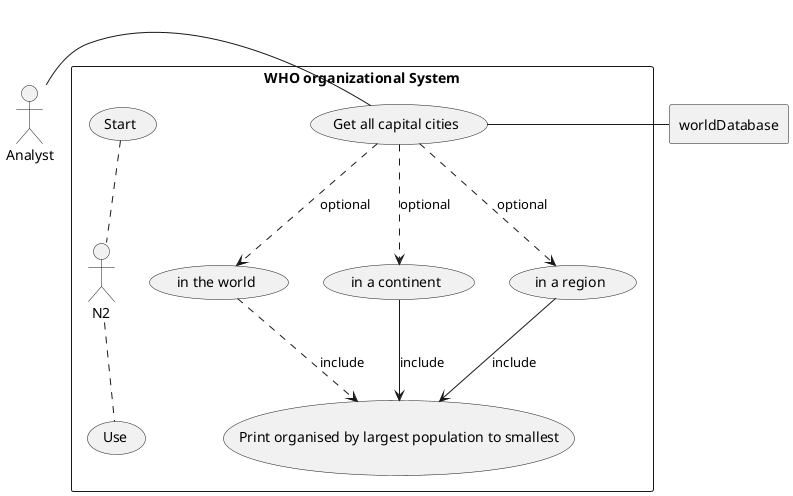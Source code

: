 @startuml
actor AL as "Analyst"

rectangle worldDatabase

rectangle "WHO organizational System" {
	usecase UC1 as "Get all capital cities"
	usecase UC1.1 as "in the world"
	usecase UC1.2 as "in a continent"
	usecase UC1.3 as "in a region"

	usecase UCa as "Print organised by largest population to smallest"
(Start) .. N2
N2 .. (Use)
AL - UC1
UC1 ..> UC1.1 : optional
    UC1.1 ..>UCa : include
UC1 ..> UC1.2 : optional
    UC1.2 --> UCa : include
UC1 ..> UC1.3 : optional
    UC1.3 --> UCa : include
UC1 - worldDatabase
@enduml